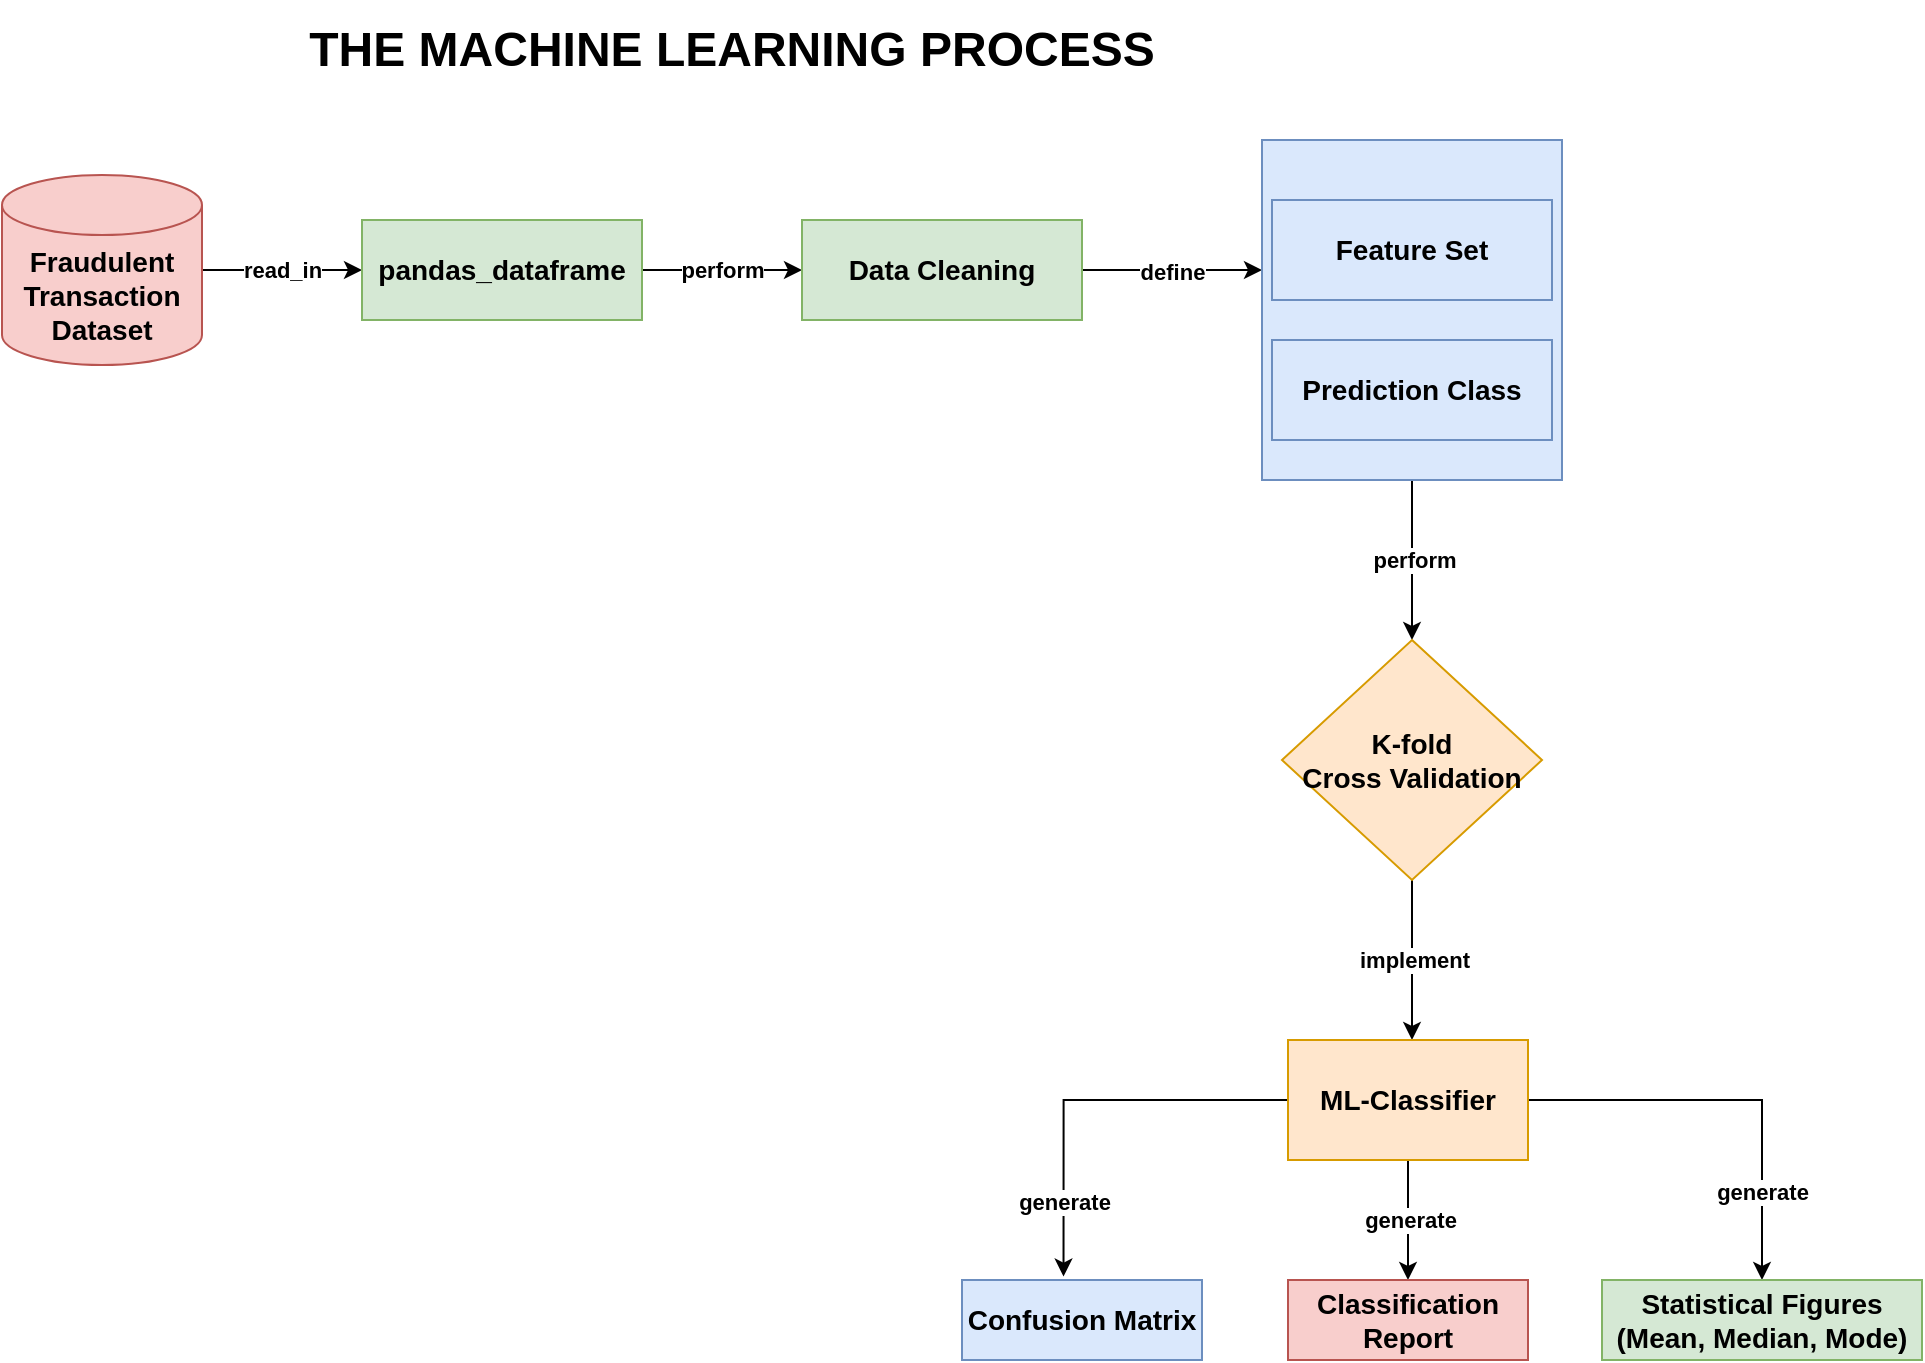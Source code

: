 <mxfile version="14.6.13" type="device"><diagram id="hfaefx-b0d2UF52I4iD7" name="Page-1"><mxGraphModel dx="1384" dy="695" grid="0" gridSize="10" guides="1" tooltips="1" connect="1" arrows="1" fold="1" page="1" pageScale="1" pageWidth="1920" pageHeight="1200" math="0" shadow="0"><root><mxCell id="0"/><mxCell id="1" parent="0"/><mxCell id="9ACVJAXGttHhmEZCkk1s-2" value="read_in" style="endArrow=classic;html=1;exitX=1;exitY=0.5;exitDx=0;exitDy=0;fontStyle=1" edge="1" parent="1"><mxGeometry width="50" height="50" relative="1" as="geometry"><mxPoint x="220" y="215" as="sourcePoint"/><mxPoint x="300" y="215" as="targetPoint"/></mxGeometry></mxCell><mxCell id="9ACVJAXGttHhmEZCkk1s-5" value="&lt;b&gt;perform&lt;/b&gt;" style="edgeStyle=orthogonalEdgeStyle;rounded=0;orthogonalLoop=1;jettySize=auto;html=1;entryX=0;entryY=0.5;entryDx=0;entryDy=0;" edge="1" parent="1" source="9ACVJAXGttHhmEZCkk1s-3" target="9ACVJAXGttHhmEZCkk1s-4"><mxGeometry relative="1" as="geometry"/></mxCell><mxCell id="9ACVJAXGttHhmEZCkk1s-3" value="&lt;font style=&quot;font-size: 14px&quot;&gt;pandas_dataframe&lt;/font&gt;" style="rounded=0;whiteSpace=wrap;html=1;fillColor=#d5e8d4;strokeColor=#82b366;fontStyle=1" vertex="1" parent="1"><mxGeometry x="300" y="190" width="140" height="50" as="geometry"/></mxCell><mxCell id="9ACVJAXGttHhmEZCkk1s-7" value="&lt;b&gt;define&lt;/b&gt;" style="edgeStyle=orthogonalEdgeStyle;rounded=0;orthogonalLoop=1;jettySize=auto;html=1;" edge="1" parent="1" source="9ACVJAXGttHhmEZCkk1s-4"><mxGeometry relative="1" as="geometry"><mxPoint x="750" y="215" as="targetPoint"/></mxGeometry></mxCell><mxCell id="9ACVJAXGttHhmEZCkk1s-4" value="&lt;font style=&quot;font-size: 14px&quot;&gt;Data Cleaning&lt;/font&gt;" style="rounded=0;whiteSpace=wrap;html=1;fillColor=#d5e8d4;strokeColor=#82b366;fontStyle=1" vertex="1" parent="1"><mxGeometry x="520" y="190" width="140" height="50" as="geometry"/></mxCell><mxCell id="9ACVJAXGttHhmEZCkk1s-6" value="&lt;font style=&quot;font-size: 14px&quot;&gt;Fraudulent Transaction Dataset&lt;/font&gt;" style="shape=cylinder3;whiteSpace=wrap;html=1;boundedLbl=1;backgroundOutline=1;size=15;fillColor=#f8cecc;strokeColor=#b85450;fontStyle=1" vertex="1" parent="1"><mxGeometry x="120" y="167.5" width="100" height="95" as="geometry"/></mxCell><mxCell id="9ACVJAXGttHhmEZCkk1s-11" value="&lt;b&gt;perform&lt;/b&gt;" style="edgeStyle=orthogonalEdgeStyle;rounded=0;orthogonalLoop=1;jettySize=auto;html=1;" edge="1" parent="1" source="9ACVJAXGttHhmEZCkk1s-8"><mxGeometry relative="1" as="geometry"><mxPoint x="825" y="400" as="targetPoint"/></mxGeometry></mxCell><mxCell id="9ACVJAXGttHhmEZCkk1s-8" value="" style="rounded=0;whiteSpace=wrap;html=1;fillColor=#dae8fc;strokeColor=#6c8ebf;" vertex="1" parent="1"><mxGeometry x="750" y="150" width="150" height="170" as="geometry"/></mxCell><mxCell id="9ACVJAXGttHhmEZCkk1s-9" value="&lt;font style=&quot;font-size: 14px&quot;&gt;Feature Set&lt;/font&gt;" style="rounded=0;whiteSpace=wrap;html=1;fillColor=#dae8fc;strokeColor=#6c8ebf;fontStyle=1" vertex="1" parent="1"><mxGeometry x="755" y="180" width="140" height="50" as="geometry"/></mxCell><mxCell id="9ACVJAXGttHhmEZCkk1s-10" value="&lt;font style=&quot;font-size: 14px&quot;&gt;Prediction Class&lt;/font&gt;" style="rounded=0;whiteSpace=wrap;html=1;fillColor=#dae8fc;strokeColor=#6c8ebf;fontStyle=1" vertex="1" parent="1"><mxGeometry x="755" y="250" width="140" height="50" as="geometry"/></mxCell><mxCell id="9ACVJAXGttHhmEZCkk1s-13" value="implement" style="edgeStyle=orthogonalEdgeStyle;rounded=0;orthogonalLoop=1;jettySize=auto;html=1;fontStyle=1" edge="1" parent="1" source="9ACVJAXGttHhmEZCkk1s-12"><mxGeometry relative="1" as="geometry"><mxPoint x="825" y="600" as="targetPoint"/></mxGeometry></mxCell><mxCell id="9ACVJAXGttHhmEZCkk1s-12" value="&lt;font style=&quot;font-size: 14px&quot;&gt;K-fold&lt;br&gt;Cross Validation&lt;/font&gt;" style="rhombus;whiteSpace=wrap;html=1;fillColor=#ffe6cc;strokeColor=#d79b00;fontStyle=1" vertex="1" parent="1"><mxGeometry x="760" y="400" width="130" height="120" as="geometry"/></mxCell><mxCell id="9ACVJAXGttHhmEZCkk1s-15" value="&lt;b&gt;generate&lt;/b&gt;" style="edgeStyle=orthogonalEdgeStyle;rounded=0;orthogonalLoop=1;jettySize=auto;html=1;" edge="1" parent="1" source="9ACVJAXGttHhmEZCkk1s-14"><mxGeometry relative="1" as="geometry"><mxPoint x="823" y="720" as="targetPoint"/></mxGeometry></mxCell><mxCell id="9ACVJAXGttHhmEZCkk1s-19" value="generate" style="edgeStyle=orthogonalEdgeStyle;rounded=0;orthogonalLoop=1;jettySize=auto;html=1;entryX=0.423;entryY=-0.043;entryDx=0;entryDy=0;entryPerimeter=0;fontStyle=1" edge="1" parent="1" source="9ACVJAXGttHhmEZCkk1s-14" target="9ACVJAXGttHhmEZCkk1s-17"><mxGeometry x="0.625" relative="1" as="geometry"><mxPoint as="offset"/></mxGeometry></mxCell><mxCell id="9ACVJAXGttHhmEZCkk1s-20" value="generate" style="edgeStyle=orthogonalEdgeStyle;rounded=0;orthogonalLoop=1;jettySize=auto;html=1;fontStyle=1" edge="1" parent="1" source="9ACVJAXGttHhmEZCkk1s-14" target="9ACVJAXGttHhmEZCkk1s-18"><mxGeometry x="0.572" relative="1" as="geometry"><mxPoint as="offset"/></mxGeometry></mxCell><mxCell id="9ACVJAXGttHhmEZCkk1s-14" value="&lt;font style=&quot;font-size: 14px&quot;&gt;ML-Classifier&lt;/font&gt;" style="rounded=0;whiteSpace=wrap;html=1;fillColor=#ffe6cc;strokeColor=#d79b00;fontStyle=1" vertex="1" parent="1"><mxGeometry x="763" y="600" width="120" height="60" as="geometry"/></mxCell><mxCell id="9ACVJAXGttHhmEZCkk1s-16" value="&lt;b&gt;&lt;font style=&quot;font-size: 14px&quot;&gt;Classification Report&lt;/font&gt;&lt;/b&gt;" style="rounded=0;whiteSpace=wrap;html=1;fillColor=#f8cecc;strokeColor=#b85450;" vertex="1" parent="1"><mxGeometry x="763" y="720" width="120" height="40" as="geometry"/></mxCell><mxCell id="9ACVJAXGttHhmEZCkk1s-17" value="&lt;b&gt;&lt;font style=&quot;font-size: 14px&quot;&gt;Confusion Matrix&lt;/font&gt;&lt;/b&gt;" style="rounded=0;whiteSpace=wrap;html=1;fillColor=#dae8fc;strokeColor=#6c8ebf;" vertex="1" parent="1"><mxGeometry x="600" y="720" width="120" height="40" as="geometry"/></mxCell><mxCell id="9ACVJAXGttHhmEZCkk1s-18" value="&lt;b&gt;&lt;font style=&quot;font-size: 14px&quot;&gt;Statistical Figures&lt;br&gt;(Mean, Median, Mode)&lt;/font&gt;&lt;/b&gt;" style="rounded=0;whiteSpace=wrap;html=1;fillColor=#d5e8d4;strokeColor=#82b366;" vertex="1" parent="1"><mxGeometry x="920" y="720" width="160" height="40" as="geometry"/></mxCell><mxCell id="9ACVJAXGttHhmEZCkk1s-21" value="&lt;b&gt;&lt;font style=&quot;font-size: 24px&quot;&gt;THE MACHINE LEARNING PROCESS&lt;/font&gt;&lt;/b&gt;" style="text;html=1;strokeColor=none;fillColor=none;align=center;verticalAlign=middle;whiteSpace=wrap;rounded=0;" vertex="1" parent="1"><mxGeometry x="220" y="80" width="530" height="50" as="geometry"/></mxCell></root></mxGraphModel></diagram></mxfile>